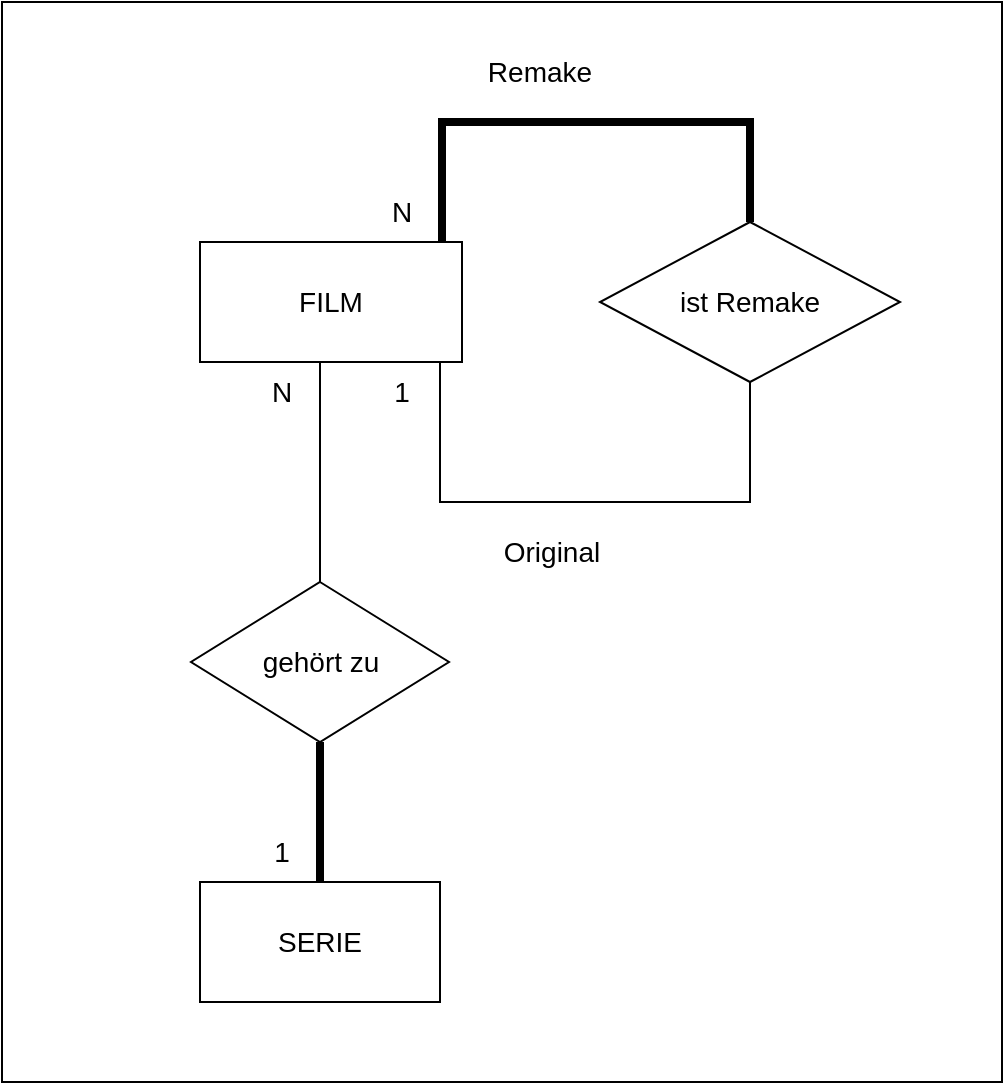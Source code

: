 <mxfile version="20.8.20" type="device"><diagram name="Страница-1" id="BnyKsNNeTUlTinxHRHhs"><mxGraphModel dx="1434" dy="764" grid="1" gridSize="10" guides="1" tooltips="1" connect="1" arrows="1" fold="1" page="1" pageScale="1" pageWidth="827" pageHeight="1169" math="0" shadow="0"><root><mxCell id="0"/><mxCell id="1" parent="0"/><mxCell id="t4CT-xjYvGYOYE1hZtft-24" value="" style="rounded=0;whiteSpace=wrap;html=1;fontSize=14;" vertex="1" parent="1"><mxGeometry x="140" y="230" width="500" height="540" as="geometry"/></mxCell><mxCell id="t4CT-xjYvGYOYE1hZtft-8" style="edgeStyle=orthogonalEdgeStyle;rounded=0;orthogonalLoop=1;jettySize=auto;html=1;entryX=0.5;entryY=1;entryDx=0;entryDy=0;fontSize=14;endArrow=none;endFill=0;exitX=1;exitY=1;exitDx=0;exitDy=0;" edge="1" parent="1" source="t4CT-xjYvGYOYE1hZtft-1" target="t4CT-xjYvGYOYE1hZtft-5"><mxGeometry relative="1" as="geometry"><mxPoint x="410" y="520" as="sourcePoint"/><Array as="points"><mxPoint x="359" y="480"/><mxPoint x="514" y="480"/></Array></mxGeometry></mxCell><mxCell id="t4CT-xjYvGYOYE1hZtft-17" style="edgeStyle=orthogonalEdgeStyle;rounded=0;orthogonalLoop=1;jettySize=auto;html=1;entryX=0.5;entryY=0;entryDx=0;entryDy=0;strokeWidth=1;fontSize=14;endArrow=none;endFill=0;" edge="1" parent="1" source="t4CT-xjYvGYOYE1hZtft-1" target="t4CT-xjYvGYOYE1hZtft-15"><mxGeometry relative="1" as="geometry"><Array as="points"><mxPoint x="299" y="440"/><mxPoint x="299" y="440"/></Array></mxGeometry></mxCell><mxCell id="t4CT-xjYvGYOYE1hZtft-3" style="rounded=0;orthogonalLoop=1;jettySize=auto;html=1;fontSize=14;endArrow=none;endFill=0;entryX=0.15;entryY=0.033;entryDx=0;entryDy=0;strokeWidth=4;exitX=0.5;exitY=0;exitDx=0;exitDy=0;entryPerimeter=0;edgeStyle=orthogonalEdgeStyle;" edge="1" parent="1" source="t4CT-xjYvGYOYE1hZtft-5"><mxGeometry relative="1" as="geometry"><mxPoint x="679" y="380" as="sourcePoint"/><mxPoint x="358" y="350.99" as="targetPoint"/><Array as="points"><mxPoint x="514" y="290"/><mxPoint x="360" y="290"/><mxPoint x="360" y="351"/></Array></mxGeometry></mxCell><mxCell id="t4CT-xjYvGYOYE1hZtft-5" value="ist Remake" style="rhombus;whiteSpace=wrap;html=1;fontSize=14;" vertex="1" parent="1"><mxGeometry x="439" y="340" width="150" height="80" as="geometry"/></mxCell><mxCell id="t4CT-xjYvGYOYE1hZtft-9" value="N" style="text;html=1;strokeColor=none;fillColor=none;align=center;verticalAlign=middle;whiteSpace=wrap;rounded=0;fontSize=14;" vertex="1" parent="1"><mxGeometry x="310" y="320" width="60" height="30" as="geometry"/></mxCell><mxCell id="t4CT-xjYvGYOYE1hZtft-12" value="1" style="text;html=1;strokeColor=none;fillColor=none;align=center;verticalAlign=middle;whiteSpace=wrap;rounded=0;fontSize=14;" vertex="1" parent="1"><mxGeometry x="310" y="410" width="60" height="30" as="geometry"/></mxCell><mxCell id="t4CT-xjYvGYOYE1hZtft-13" value="Remake" style="text;html=1;strokeColor=none;fillColor=none;align=center;verticalAlign=middle;whiteSpace=wrap;rounded=0;fontSize=14;" vertex="1" parent="1"><mxGeometry x="379" y="250" width="60" height="30" as="geometry"/></mxCell><mxCell id="t4CT-xjYvGYOYE1hZtft-14" value="Original" style="text;html=1;strokeColor=none;fillColor=none;align=center;verticalAlign=middle;whiteSpace=wrap;rounded=0;fontSize=14;" vertex="1" parent="1"><mxGeometry x="385" y="490" width="60" height="30" as="geometry"/></mxCell><mxCell id="t4CT-xjYvGYOYE1hZtft-18" style="edgeStyle=orthogonalEdgeStyle;rounded=0;orthogonalLoop=1;jettySize=auto;html=1;entryX=0.5;entryY=0;entryDx=0;entryDy=0;strokeWidth=4;fontSize=14;endArrow=none;endFill=0;" edge="1" parent="1" source="t4CT-xjYvGYOYE1hZtft-15" target="t4CT-xjYvGYOYE1hZtft-16"><mxGeometry relative="1" as="geometry"/></mxCell><mxCell id="t4CT-xjYvGYOYE1hZtft-15" value="gehört zu" style="rhombus;whiteSpace=wrap;html=1;fontSize=14;" vertex="1" parent="1"><mxGeometry x="234.5" y="520" width="129" height="80" as="geometry"/></mxCell><mxCell id="t4CT-xjYvGYOYE1hZtft-16" value="SERIE" style="rounded=0;whiteSpace=wrap;html=1;fontSize=14;" vertex="1" parent="1"><mxGeometry x="239" y="670" width="120" height="60" as="geometry"/></mxCell><mxCell id="t4CT-xjYvGYOYE1hZtft-19" value="1" style="text;html=1;strokeColor=none;fillColor=none;align=center;verticalAlign=middle;whiteSpace=wrap;rounded=0;fontSize=14;" vertex="1" parent="1"><mxGeometry x="250" y="640" width="60" height="30" as="geometry"/></mxCell><mxCell id="t4CT-xjYvGYOYE1hZtft-20" value="N" style="text;html=1;strokeColor=none;fillColor=none;align=center;verticalAlign=middle;whiteSpace=wrap;rounded=0;fontSize=14;" vertex="1" parent="1"><mxGeometry x="250" y="410" width="60" height="30" as="geometry"/></mxCell><mxCell id="t4CT-xjYvGYOYE1hZtft-1" value="&lt;font style=&quot;font-size: 14px;&quot;&gt;FILM&lt;/font&gt;" style="rounded=0;whiteSpace=wrap;html=1;" vertex="1" parent="1"><mxGeometry x="239" y="350" width="131" height="60" as="geometry"/></mxCell></root></mxGraphModel></diagram></mxfile>